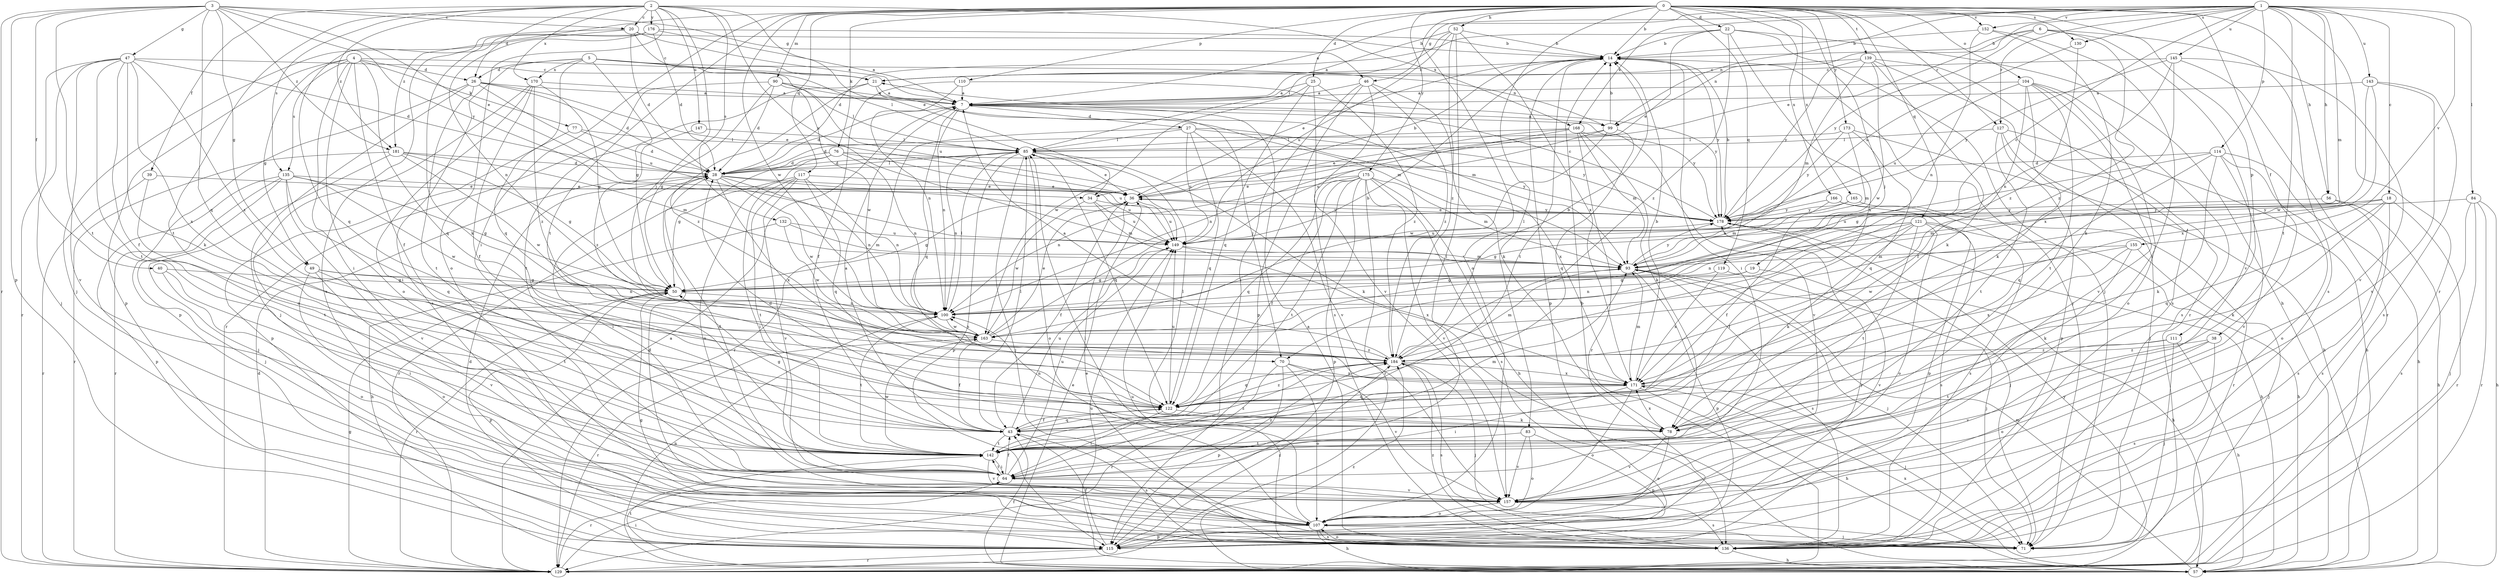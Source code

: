 strict digraph  {
0;
1;
2;
3;
4;
5;
6;
7;
14;
18;
19;
20;
21;
22;
25;
26;
27;
28;
34;
36;
38;
39;
40;
43;
46;
47;
49;
50;
52;
56;
57;
64;
70;
71;
76;
77;
78;
83;
84;
85;
90;
93;
99;
100;
104;
107;
110;
111;
114;
115;
117;
119;
121;
122;
127;
129;
130;
132;
135;
136;
139;
142;
143;
145;
147;
149;
152;
155;
157;
163;
165;
166;
168;
170;
171;
173;
175;
176;
178;
181;
184;
0 -> 14  [label=b];
0 -> 22  [label=d];
0 -> 25  [label=d];
0 -> 38  [label=f];
0 -> 52  [label=h];
0 -> 56  [label=h];
0 -> 64  [label=i];
0 -> 70  [label=j];
0 -> 76  [label=k];
0 -> 83  [label=l];
0 -> 90  [label=m];
0 -> 104  [label=o];
0 -> 107  [label=o];
0 -> 110  [label=p];
0 -> 111  [label=p];
0 -> 117  [label=q];
0 -> 119  [label=q];
0 -> 121  [label=q];
0 -> 127  [label=r];
0 -> 130  [label=s];
0 -> 139  [label=t];
0 -> 142  [label=t];
0 -> 152  [label=v];
0 -> 163  [label=w];
0 -> 165  [label=x];
0 -> 166  [label=x];
0 -> 173  [label=y];
0 -> 175  [label=y];
0 -> 181  [label=z];
1 -> 7  [label=a];
1 -> 18  [label=c];
1 -> 19  [label=c];
1 -> 34  [label=e];
1 -> 46  [label=g];
1 -> 56  [label=h];
1 -> 84  [label=l];
1 -> 93  [label=m];
1 -> 99  [label=n];
1 -> 114  [label=p];
1 -> 127  [label=r];
1 -> 129  [label=r];
1 -> 130  [label=s];
1 -> 142  [label=t];
1 -> 143  [label=u];
1 -> 145  [label=u];
1 -> 152  [label=v];
1 -> 155  [label=v];
1 -> 168  [label=x];
2 -> 20  [label=c];
2 -> 26  [label=d];
2 -> 34  [label=e];
2 -> 39  [label=f];
2 -> 70  [label=j];
2 -> 107  [label=o];
2 -> 132  [label=s];
2 -> 135  [label=s];
2 -> 142  [label=t];
2 -> 147  [label=u];
2 -> 149  [label=u];
2 -> 168  [label=x];
2 -> 170  [label=x];
2 -> 176  [label=y];
2 -> 181  [label=z];
3 -> 20  [label=c];
3 -> 34  [label=e];
3 -> 40  [label=f];
3 -> 46  [label=g];
3 -> 47  [label=g];
3 -> 49  [label=g];
3 -> 115  [label=p];
3 -> 122  [label=q];
3 -> 129  [label=r];
3 -> 142  [label=t];
3 -> 178  [label=y];
3 -> 181  [label=z];
4 -> 21  [label=c];
4 -> 26  [label=d];
4 -> 43  [label=f];
4 -> 49  [label=g];
4 -> 64  [label=i];
4 -> 77  [label=k];
4 -> 107  [label=o];
4 -> 115  [label=p];
4 -> 122  [label=q];
4 -> 135  [label=s];
5 -> 26  [label=d];
5 -> 50  [label=g];
5 -> 85  [label=l];
5 -> 99  [label=n];
5 -> 122  [label=q];
5 -> 136  [label=s];
5 -> 149  [label=u];
5 -> 170  [label=x];
6 -> 14  [label=b];
6 -> 99  [label=n];
6 -> 136  [label=s];
6 -> 157  [label=v];
6 -> 178  [label=y];
6 -> 184  [label=z];
7 -> 27  [label=d];
7 -> 28  [label=d];
7 -> 70  [label=j];
7 -> 99  [label=n];
7 -> 100  [label=n];
7 -> 122  [label=q];
7 -> 178  [label=y];
14 -> 21  [label=c];
14 -> 36  [label=e];
14 -> 64  [label=i];
14 -> 71  [label=j];
14 -> 115  [label=p];
14 -> 142  [label=t];
14 -> 178  [label=y];
18 -> 78  [label=k];
18 -> 93  [label=m];
18 -> 122  [label=q];
18 -> 129  [label=r];
18 -> 136  [label=s];
18 -> 149  [label=u];
18 -> 178  [label=y];
19 -> 50  [label=g];
19 -> 100  [label=n];
19 -> 157  [label=v];
20 -> 7  [label=a];
20 -> 14  [label=b];
20 -> 21  [label=c];
20 -> 28  [label=d];
20 -> 71  [label=j];
20 -> 122  [label=q];
21 -> 7  [label=a];
21 -> 93  [label=m];
21 -> 142  [label=t];
21 -> 184  [label=z];
22 -> 14  [label=b];
22 -> 28  [label=d];
22 -> 36  [label=e];
22 -> 57  [label=h];
22 -> 71  [label=j];
22 -> 171  [label=x];
22 -> 184  [label=z];
25 -> 7  [label=a];
25 -> 122  [label=q];
25 -> 157  [label=v];
25 -> 163  [label=w];
25 -> 184  [label=z];
26 -> 7  [label=a];
26 -> 28  [label=d];
26 -> 36  [label=e];
26 -> 71  [label=j];
26 -> 115  [label=p];
26 -> 142  [label=t];
26 -> 149  [label=u];
27 -> 85  [label=l];
27 -> 122  [label=q];
27 -> 129  [label=r];
27 -> 149  [label=u];
27 -> 157  [label=v];
27 -> 171  [label=x];
27 -> 178  [label=y];
28 -> 36  [label=e];
28 -> 64  [label=i];
28 -> 85  [label=l];
28 -> 100  [label=n];
28 -> 149  [label=u];
28 -> 163  [label=w];
28 -> 171  [label=x];
34 -> 93  [label=m];
34 -> 149  [label=u];
34 -> 163  [label=w];
34 -> 178  [label=y];
36 -> 14  [label=b];
36 -> 43  [label=f];
36 -> 50  [label=g];
36 -> 149  [label=u];
36 -> 178  [label=y];
38 -> 107  [label=o];
38 -> 136  [label=s];
38 -> 157  [label=v];
38 -> 184  [label=z];
39 -> 36  [label=e];
39 -> 129  [label=r];
39 -> 142  [label=t];
40 -> 50  [label=g];
40 -> 64  [label=i];
40 -> 107  [label=o];
43 -> 7  [label=a];
43 -> 50  [label=g];
43 -> 85  [label=l];
43 -> 122  [label=q];
43 -> 136  [label=s];
43 -> 142  [label=t];
43 -> 149  [label=u];
46 -> 7  [label=a];
46 -> 64  [label=i];
46 -> 78  [label=k];
46 -> 115  [label=p];
46 -> 136  [label=s];
46 -> 184  [label=z];
47 -> 21  [label=c];
47 -> 28  [label=d];
47 -> 43  [label=f];
47 -> 71  [label=j];
47 -> 78  [label=k];
47 -> 129  [label=r];
47 -> 142  [label=t];
47 -> 157  [label=v];
47 -> 171  [label=x];
47 -> 184  [label=z];
49 -> 50  [label=g];
49 -> 100  [label=n];
49 -> 107  [label=o];
49 -> 142  [label=t];
49 -> 157  [label=v];
50 -> 100  [label=n];
50 -> 115  [label=p];
50 -> 129  [label=r];
52 -> 7  [label=a];
52 -> 14  [label=b];
52 -> 64  [label=i];
52 -> 85  [label=l];
52 -> 149  [label=u];
52 -> 171  [label=x];
52 -> 184  [label=z];
56 -> 57  [label=h];
56 -> 136  [label=s];
56 -> 178  [label=y];
57 -> 36  [label=e];
57 -> 43  [label=f];
57 -> 93  [label=m];
57 -> 100  [label=n];
57 -> 142  [label=t];
57 -> 149  [label=u];
57 -> 171  [label=x];
57 -> 184  [label=z];
64 -> 28  [label=d];
64 -> 43  [label=f];
64 -> 129  [label=r];
64 -> 142  [label=t];
64 -> 149  [label=u];
64 -> 157  [label=v];
64 -> 184  [label=z];
70 -> 107  [label=o];
70 -> 115  [label=p];
70 -> 129  [label=r];
70 -> 157  [label=v];
70 -> 171  [label=x];
76 -> 28  [label=d];
76 -> 50  [label=g];
76 -> 100  [label=n];
76 -> 107  [label=o];
76 -> 149  [label=u];
76 -> 178  [label=y];
77 -> 28  [label=d];
77 -> 85  [label=l];
77 -> 115  [label=p];
78 -> 28  [label=d];
78 -> 85  [label=l];
78 -> 100  [label=n];
78 -> 107  [label=o];
78 -> 157  [label=v];
78 -> 171  [label=x];
83 -> 107  [label=o];
83 -> 115  [label=p];
83 -> 142  [label=t];
83 -> 157  [label=v];
84 -> 57  [label=h];
84 -> 71  [label=j];
84 -> 129  [label=r];
84 -> 136  [label=s];
84 -> 178  [label=y];
85 -> 28  [label=d];
85 -> 36  [label=e];
85 -> 71  [label=j];
85 -> 78  [label=k];
85 -> 100  [label=n];
85 -> 107  [label=o];
85 -> 115  [label=p];
85 -> 122  [label=q];
90 -> 7  [label=a];
90 -> 28  [label=d];
90 -> 50  [label=g];
90 -> 85  [label=l];
90 -> 93  [label=m];
90 -> 129  [label=r];
90 -> 163  [label=w];
93 -> 50  [label=g];
93 -> 57  [label=h];
93 -> 71  [label=j];
93 -> 115  [label=p];
93 -> 136  [label=s];
93 -> 178  [label=y];
99 -> 14  [label=b];
99 -> 28  [label=d];
99 -> 100  [label=n];
99 -> 122  [label=q];
99 -> 163  [label=w];
100 -> 85  [label=l];
100 -> 142  [label=t];
100 -> 163  [label=w];
104 -> 7  [label=a];
104 -> 43  [label=f];
104 -> 78  [label=k];
104 -> 107  [label=o];
104 -> 136  [label=s];
104 -> 142  [label=t];
104 -> 149  [label=u];
104 -> 157  [label=v];
107 -> 28  [label=d];
107 -> 57  [label=h];
107 -> 71  [label=j];
107 -> 85  [label=l];
107 -> 115  [label=p];
107 -> 136  [label=s];
110 -> 7  [label=a];
110 -> 43  [label=f];
110 -> 100  [label=n];
110 -> 178  [label=y];
111 -> 57  [label=h];
111 -> 71  [label=j];
111 -> 142  [label=t];
111 -> 184  [label=z];
114 -> 28  [label=d];
114 -> 50  [label=g];
114 -> 57  [label=h];
114 -> 78  [label=k];
114 -> 107  [label=o];
114 -> 122  [label=q];
114 -> 157  [label=v];
115 -> 14  [label=b];
115 -> 28  [label=d];
115 -> 43  [label=f];
115 -> 129  [label=r];
115 -> 178  [label=y];
115 -> 184  [label=z];
117 -> 36  [label=e];
117 -> 64  [label=i];
117 -> 100  [label=n];
117 -> 122  [label=q];
117 -> 129  [label=r];
117 -> 142  [label=t];
117 -> 157  [label=v];
119 -> 50  [label=g];
119 -> 71  [label=j];
119 -> 171  [label=x];
121 -> 43  [label=f];
121 -> 50  [label=g];
121 -> 57  [label=h];
121 -> 78  [label=k];
121 -> 100  [label=n];
121 -> 107  [label=o];
121 -> 136  [label=s];
121 -> 142  [label=t];
121 -> 149  [label=u];
122 -> 43  [label=f];
122 -> 64  [label=i];
122 -> 78  [label=k];
122 -> 149  [label=u];
122 -> 184  [label=z];
127 -> 57  [label=h];
127 -> 71  [label=j];
127 -> 85  [label=l];
127 -> 115  [label=p];
127 -> 142  [label=t];
129 -> 7  [label=a];
129 -> 28  [label=d];
129 -> 50  [label=g];
129 -> 64  [label=i];
129 -> 178  [label=y];
130 -> 149  [label=u];
130 -> 184  [label=z];
132 -> 57  [label=h];
132 -> 93  [label=m];
132 -> 149  [label=u];
132 -> 163  [label=w];
135 -> 36  [label=e];
135 -> 50  [label=g];
135 -> 71  [label=j];
135 -> 115  [label=p];
135 -> 122  [label=q];
135 -> 129  [label=r];
135 -> 157  [label=v];
135 -> 163  [label=w];
136 -> 7  [label=a];
136 -> 36  [label=e];
136 -> 50  [label=g];
136 -> 57  [label=h];
136 -> 107  [label=o];
136 -> 149  [label=u];
136 -> 184  [label=z];
139 -> 21  [label=c];
139 -> 78  [label=k];
139 -> 93  [label=m];
139 -> 129  [label=r];
139 -> 136  [label=s];
139 -> 163  [label=w];
139 -> 178  [label=y];
142 -> 64  [label=i];
142 -> 93  [label=m];
142 -> 157  [label=v];
142 -> 163  [label=w];
142 -> 184  [label=z];
143 -> 7  [label=a];
143 -> 136  [label=s];
143 -> 157  [label=v];
143 -> 163  [label=w];
143 -> 171  [label=x];
145 -> 21  [label=c];
145 -> 100  [label=n];
145 -> 129  [label=r];
145 -> 157  [label=v];
145 -> 171  [label=x];
145 -> 178  [label=y];
147 -> 85  [label=l];
147 -> 184  [label=z];
149 -> 93  [label=m];
149 -> 171  [label=x];
152 -> 14  [label=b];
152 -> 64  [label=i];
152 -> 78  [label=k];
152 -> 100  [label=n];
155 -> 71  [label=j];
155 -> 78  [label=k];
155 -> 93  [label=m];
155 -> 163  [label=w];
155 -> 171  [label=x];
157 -> 107  [label=o];
157 -> 136  [label=s];
163 -> 14  [label=b];
163 -> 36  [label=e];
163 -> 43  [label=f];
163 -> 100  [label=n];
163 -> 129  [label=r];
163 -> 184  [label=z];
165 -> 93  [label=m];
165 -> 129  [label=r];
165 -> 178  [label=y];
166 -> 43  [label=f];
166 -> 115  [label=p];
166 -> 136  [label=s];
166 -> 178  [label=y];
168 -> 36  [label=e];
168 -> 78  [label=k];
168 -> 85  [label=l];
168 -> 93  [label=m];
168 -> 129  [label=r];
168 -> 149  [label=u];
168 -> 157  [label=v];
170 -> 7  [label=a];
170 -> 43  [label=f];
170 -> 50  [label=g];
170 -> 64  [label=i];
170 -> 107  [label=o];
170 -> 184  [label=z];
171 -> 14  [label=b];
171 -> 57  [label=h];
171 -> 64  [label=i];
171 -> 71  [label=j];
171 -> 93  [label=m];
171 -> 107  [label=o];
171 -> 122  [label=q];
173 -> 57  [label=h];
173 -> 85  [label=l];
173 -> 93  [label=m];
173 -> 122  [label=q];
173 -> 178  [label=y];
175 -> 36  [label=e];
175 -> 43  [label=f];
175 -> 57  [label=h];
175 -> 93  [label=m];
175 -> 100  [label=n];
175 -> 115  [label=p];
175 -> 122  [label=q];
175 -> 129  [label=r];
175 -> 136  [label=s];
175 -> 142  [label=t];
175 -> 157  [label=v];
176 -> 7  [label=a];
176 -> 14  [label=b];
176 -> 28  [label=d];
176 -> 78  [label=k];
176 -> 100  [label=n];
176 -> 136  [label=s];
178 -> 14  [label=b];
178 -> 21  [label=c];
178 -> 36  [label=e];
178 -> 57  [label=h];
178 -> 71  [label=j];
178 -> 149  [label=u];
181 -> 28  [label=d];
181 -> 50  [label=g];
181 -> 71  [label=j];
181 -> 93  [label=m];
181 -> 129  [label=r];
181 -> 163  [label=w];
184 -> 7  [label=a];
184 -> 14  [label=b];
184 -> 71  [label=j];
184 -> 93  [label=m];
184 -> 122  [label=q];
184 -> 136  [label=s];
184 -> 171  [label=x];
}
